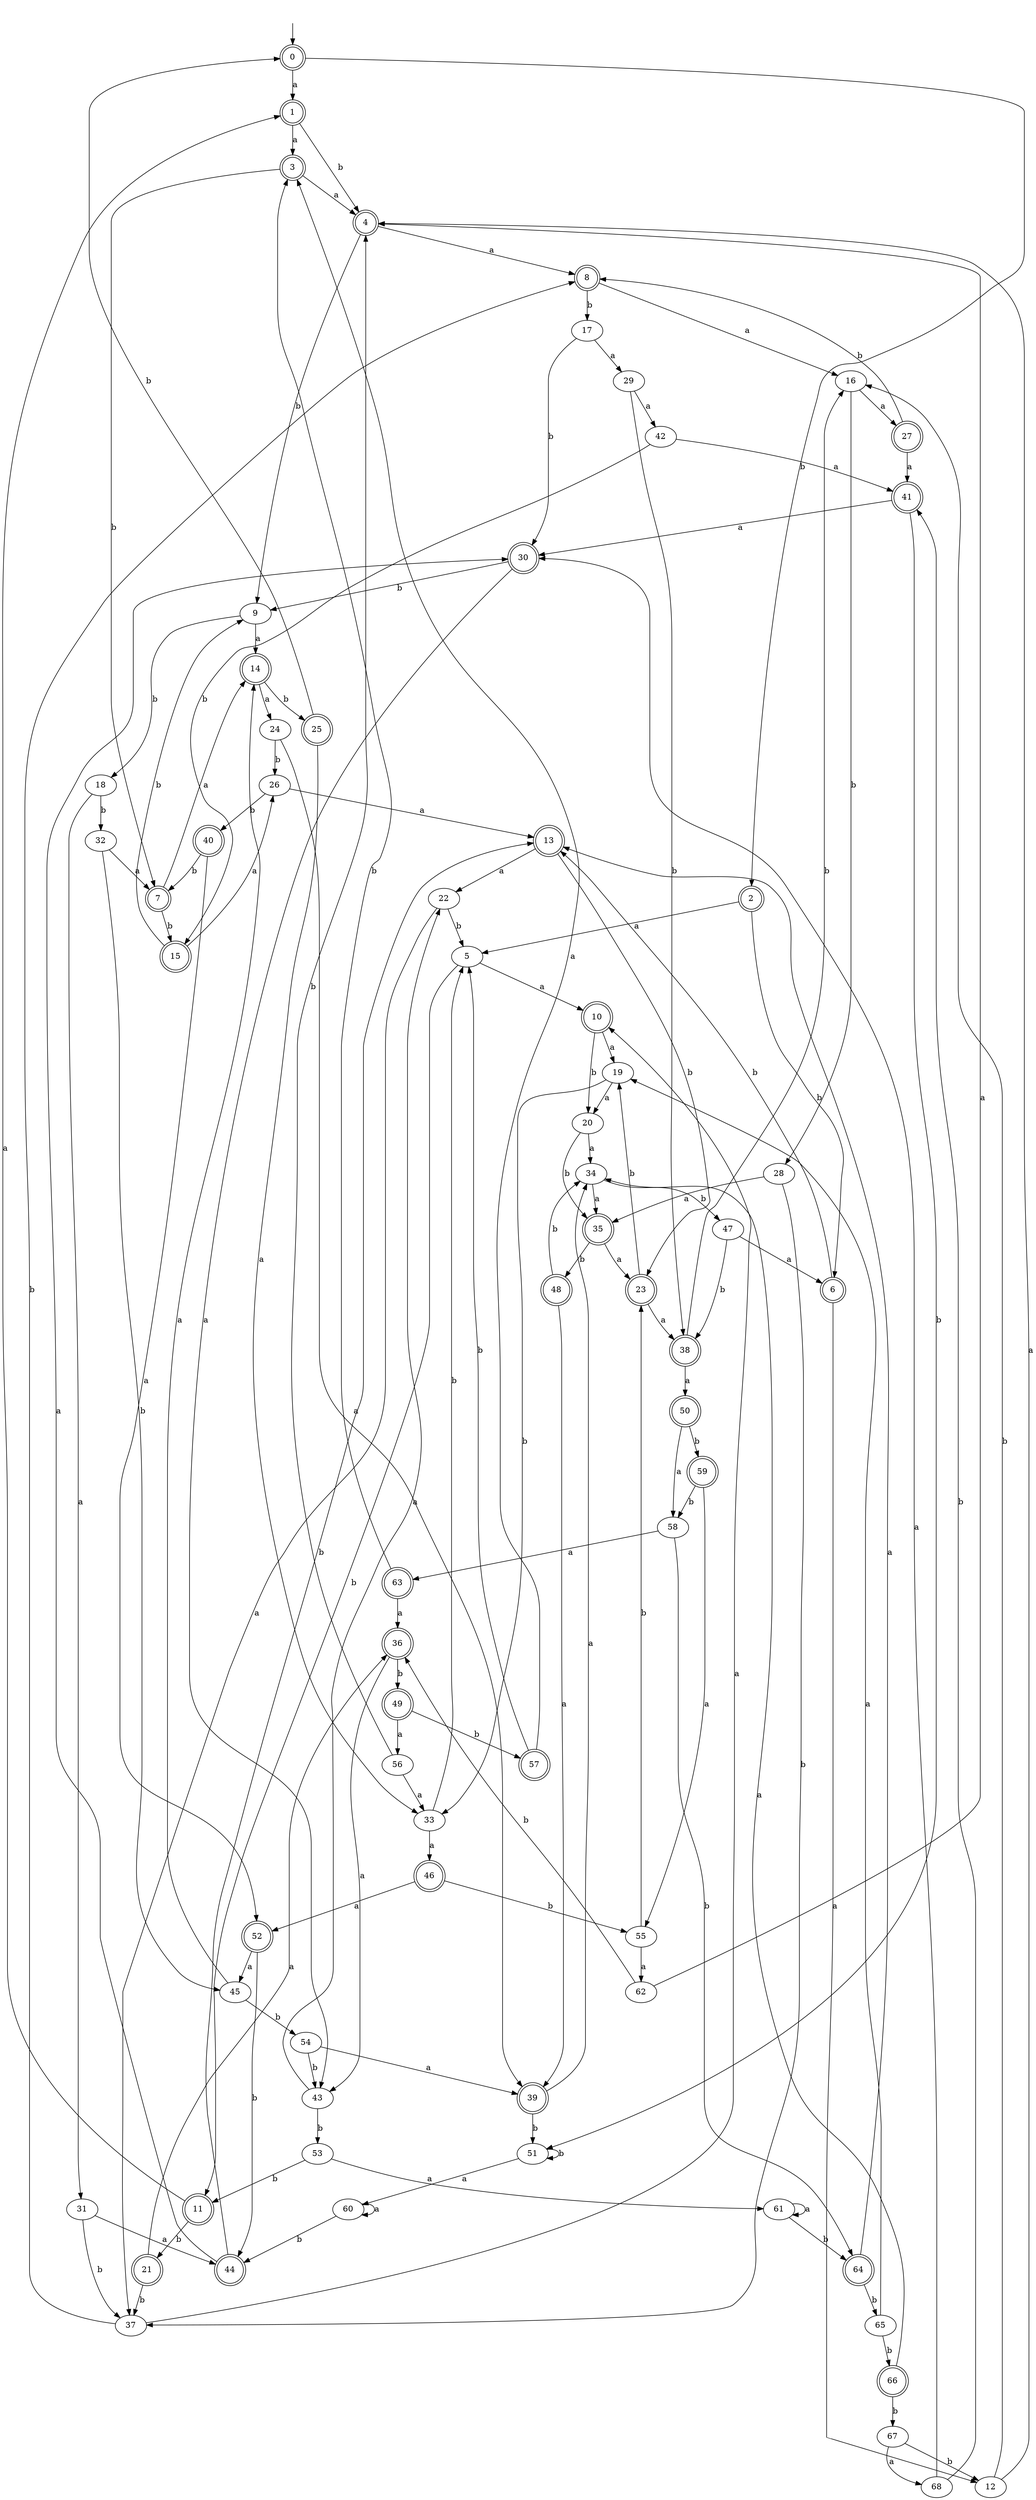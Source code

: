 digraph RandomDFA {
  __start0 [label="", shape=none];
  __start0 -> 0 [label=""];
  0 [shape=circle] [shape=doublecircle]
  0 -> 1 [label="a"]
  0 -> 2 [label="b"]
  1 [shape=doublecircle]
  1 -> 3 [label="a"]
  1 -> 4 [label="b"]
  2 [shape=doublecircle]
  2 -> 5 [label="a"]
  2 -> 6 [label="b"]
  3 [shape=doublecircle]
  3 -> 4 [label="a"]
  3 -> 7 [label="b"]
  4 [shape=doublecircle]
  4 -> 8 [label="a"]
  4 -> 9 [label="b"]
  5
  5 -> 10 [label="a"]
  5 -> 11 [label="b"]
  6 [shape=doublecircle]
  6 -> 12 [label="a"]
  6 -> 13 [label="b"]
  7 [shape=doublecircle]
  7 -> 14 [label="a"]
  7 -> 15 [label="b"]
  8 [shape=doublecircle]
  8 -> 16 [label="a"]
  8 -> 17 [label="b"]
  9
  9 -> 14 [label="a"]
  9 -> 18 [label="b"]
  10 [shape=doublecircle]
  10 -> 19 [label="a"]
  10 -> 20 [label="b"]
  11 [shape=doublecircle]
  11 -> 1 [label="a"]
  11 -> 21 [label="b"]
  12
  12 -> 4 [label="a"]
  12 -> 16 [label="b"]
  13 [shape=doublecircle]
  13 -> 22 [label="a"]
  13 -> 23 [label="b"]
  14 [shape=doublecircle]
  14 -> 24 [label="a"]
  14 -> 25 [label="b"]
  15 [shape=doublecircle]
  15 -> 26 [label="a"]
  15 -> 9 [label="b"]
  16
  16 -> 27 [label="a"]
  16 -> 28 [label="b"]
  17
  17 -> 29 [label="a"]
  17 -> 30 [label="b"]
  18
  18 -> 31 [label="a"]
  18 -> 32 [label="b"]
  19
  19 -> 20 [label="a"]
  19 -> 33 [label="b"]
  20
  20 -> 34 [label="a"]
  20 -> 35 [label="b"]
  21 [shape=doublecircle]
  21 -> 36 [label="a"]
  21 -> 37 [label="b"]
  22
  22 -> 37 [label="a"]
  22 -> 5 [label="b"]
  23 [shape=doublecircle]
  23 -> 38 [label="a"]
  23 -> 19 [label="b"]
  24
  24 -> 39 [label="a"]
  24 -> 26 [label="b"]
  25 [shape=doublecircle]
  25 -> 33 [label="a"]
  25 -> 0 [label="b"]
  26
  26 -> 13 [label="a"]
  26 -> 40 [label="b"]
  27 [shape=doublecircle]
  27 -> 41 [label="a"]
  27 -> 8 [label="b"]
  28
  28 -> 35 [label="a"]
  28 -> 37 [label="b"]
  29
  29 -> 42 [label="a"]
  29 -> 38 [label="b"]
  30 [shape=doublecircle]
  30 -> 43 [label="a"]
  30 -> 9 [label="b"]
  31
  31 -> 44 [label="a"]
  31 -> 37 [label="b"]
  32
  32 -> 7 [label="a"]
  32 -> 45 [label="b"]
  33
  33 -> 46 [label="a"]
  33 -> 5 [label="b"]
  34
  34 -> 35 [label="a"]
  34 -> 47 [label="b"]
  35 [shape=doublecircle]
  35 -> 23 [label="a"]
  35 -> 48 [label="b"]
  36 [shape=doublecircle]
  36 -> 43 [label="a"]
  36 -> 49 [label="b"]
  37
  37 -> 10 [label="a"]
  37 -> 8 [label="b"]
  38 [shape=doublecircle]
  38 -> 50 [label="a"]
  38 -> 16 [label="b"]
  39 [shape=doublecircle]
  39 -> 34 [label="a"]
  39 -> 51 [label="b"]
  40 [shape=doublecircle]
  40 -> 52 [label="a"]
  40 -> 7 [label="b"]
  41 [shape=doublecircle]
  41 -> 30 [label="a"]
  41 -> 51 [label="b"]
  42
  42 -> 41 [label="a"]
  42 -> 15 [label="b"]
  43
  43 -> 22 [label="a"]
  43 -> 53 [label="b"]
  44 [shape=doublecircle]
  44 -> 30 [label="a"]
  44 -> 13 [label="b"]
  45
  45 -> 14 [label="a"]
  45 -> 54 [label="b"]
  46 [shape=doublecircle]
  46 -> 52 [label="a"]
  46 -> 55 [label="b"]
  47
  47 -> 6 [label="a"]
  47 -> 38 [label="b"]
  48 [shape=doublecircle]
  48 -> 39 [label="a"]
  48 -> 34 [label="b"]
  49 [shape=doublecircle]
  49 -> 56 [label="a"]
  49 -> 57 [label="b"]
  50 [shape=doublecircle]
  50 -> 58 [label="a"]
  50 -> 59 [label="b"]
  51
  51 -> 60 [label="a"]
  51 -> 51 [label="b"]
  52 [shape=doublecircle]
  52 -> 45 [label="a"]
  52 -> 44 [label="b"]
  53
  53 -> 61 [label="a"]
  53 -> 11 [label="b"]
  54
  54 -> 39 [label="a"]
  54 -> 43 [label="b"]
  55
  55 -> 62 [label="a"]
  55 -> 23 [label="b"]
  56
  56 -> 33 [label="a"]
  56 -> 4 [label="b"]
  57 [shape=doublecircle]
  57 -> 3 [label="a"]
  57 -> 5 [label="b"]
  58
  58 -> 63 [label="a"]
  58 -> 64 [label="b"]
  59 [shape=doublecircle]
  59 -> 55 [label="a"]
  59 -> 58 [label="b"]
  60
  60 -> 60 [label="a"]
  60 -> 44 [label="b"]
  61
  61 -> 61 [label="a"]
  61 -> 64 [label="b"]
  62
  62 -> 4 [label="a"]
  62 -> 36 [label="b"]
  63 [shape=doublecircle]
  63 -> 36 [label="a"]
  63 -> 3 [label="b"]
  64 [shape=doublecircle]
  64 -> 13 [label="a"]
  64 -> 65 [label="b"]
  65
  65 -> 19 [label="a"]
  65 -> 66 [label="b"]
  66 [shape=doublecircle]
  66 -> 34 [label="a"]
  66 -> 67 [label="b"]
  67
  67 -> 68 [label="a"]
  67 -> 12 [label="b"]
  68
  68 -> 30 [label="a"]
  68 -> 41 [label="b"]
}
